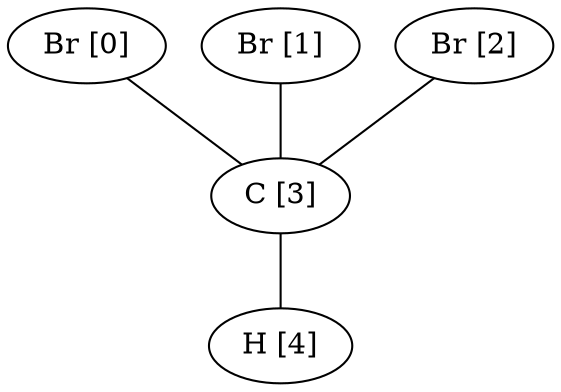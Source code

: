 graph G {
0[label="Br [0]"];
1[label="Br [1]"];
2[label="Br [2]"];
3[label="C [3]"];
4[label="H [4]"];
0--3 ;
1--3 ;
2--3 ;
3--4 ;
}
